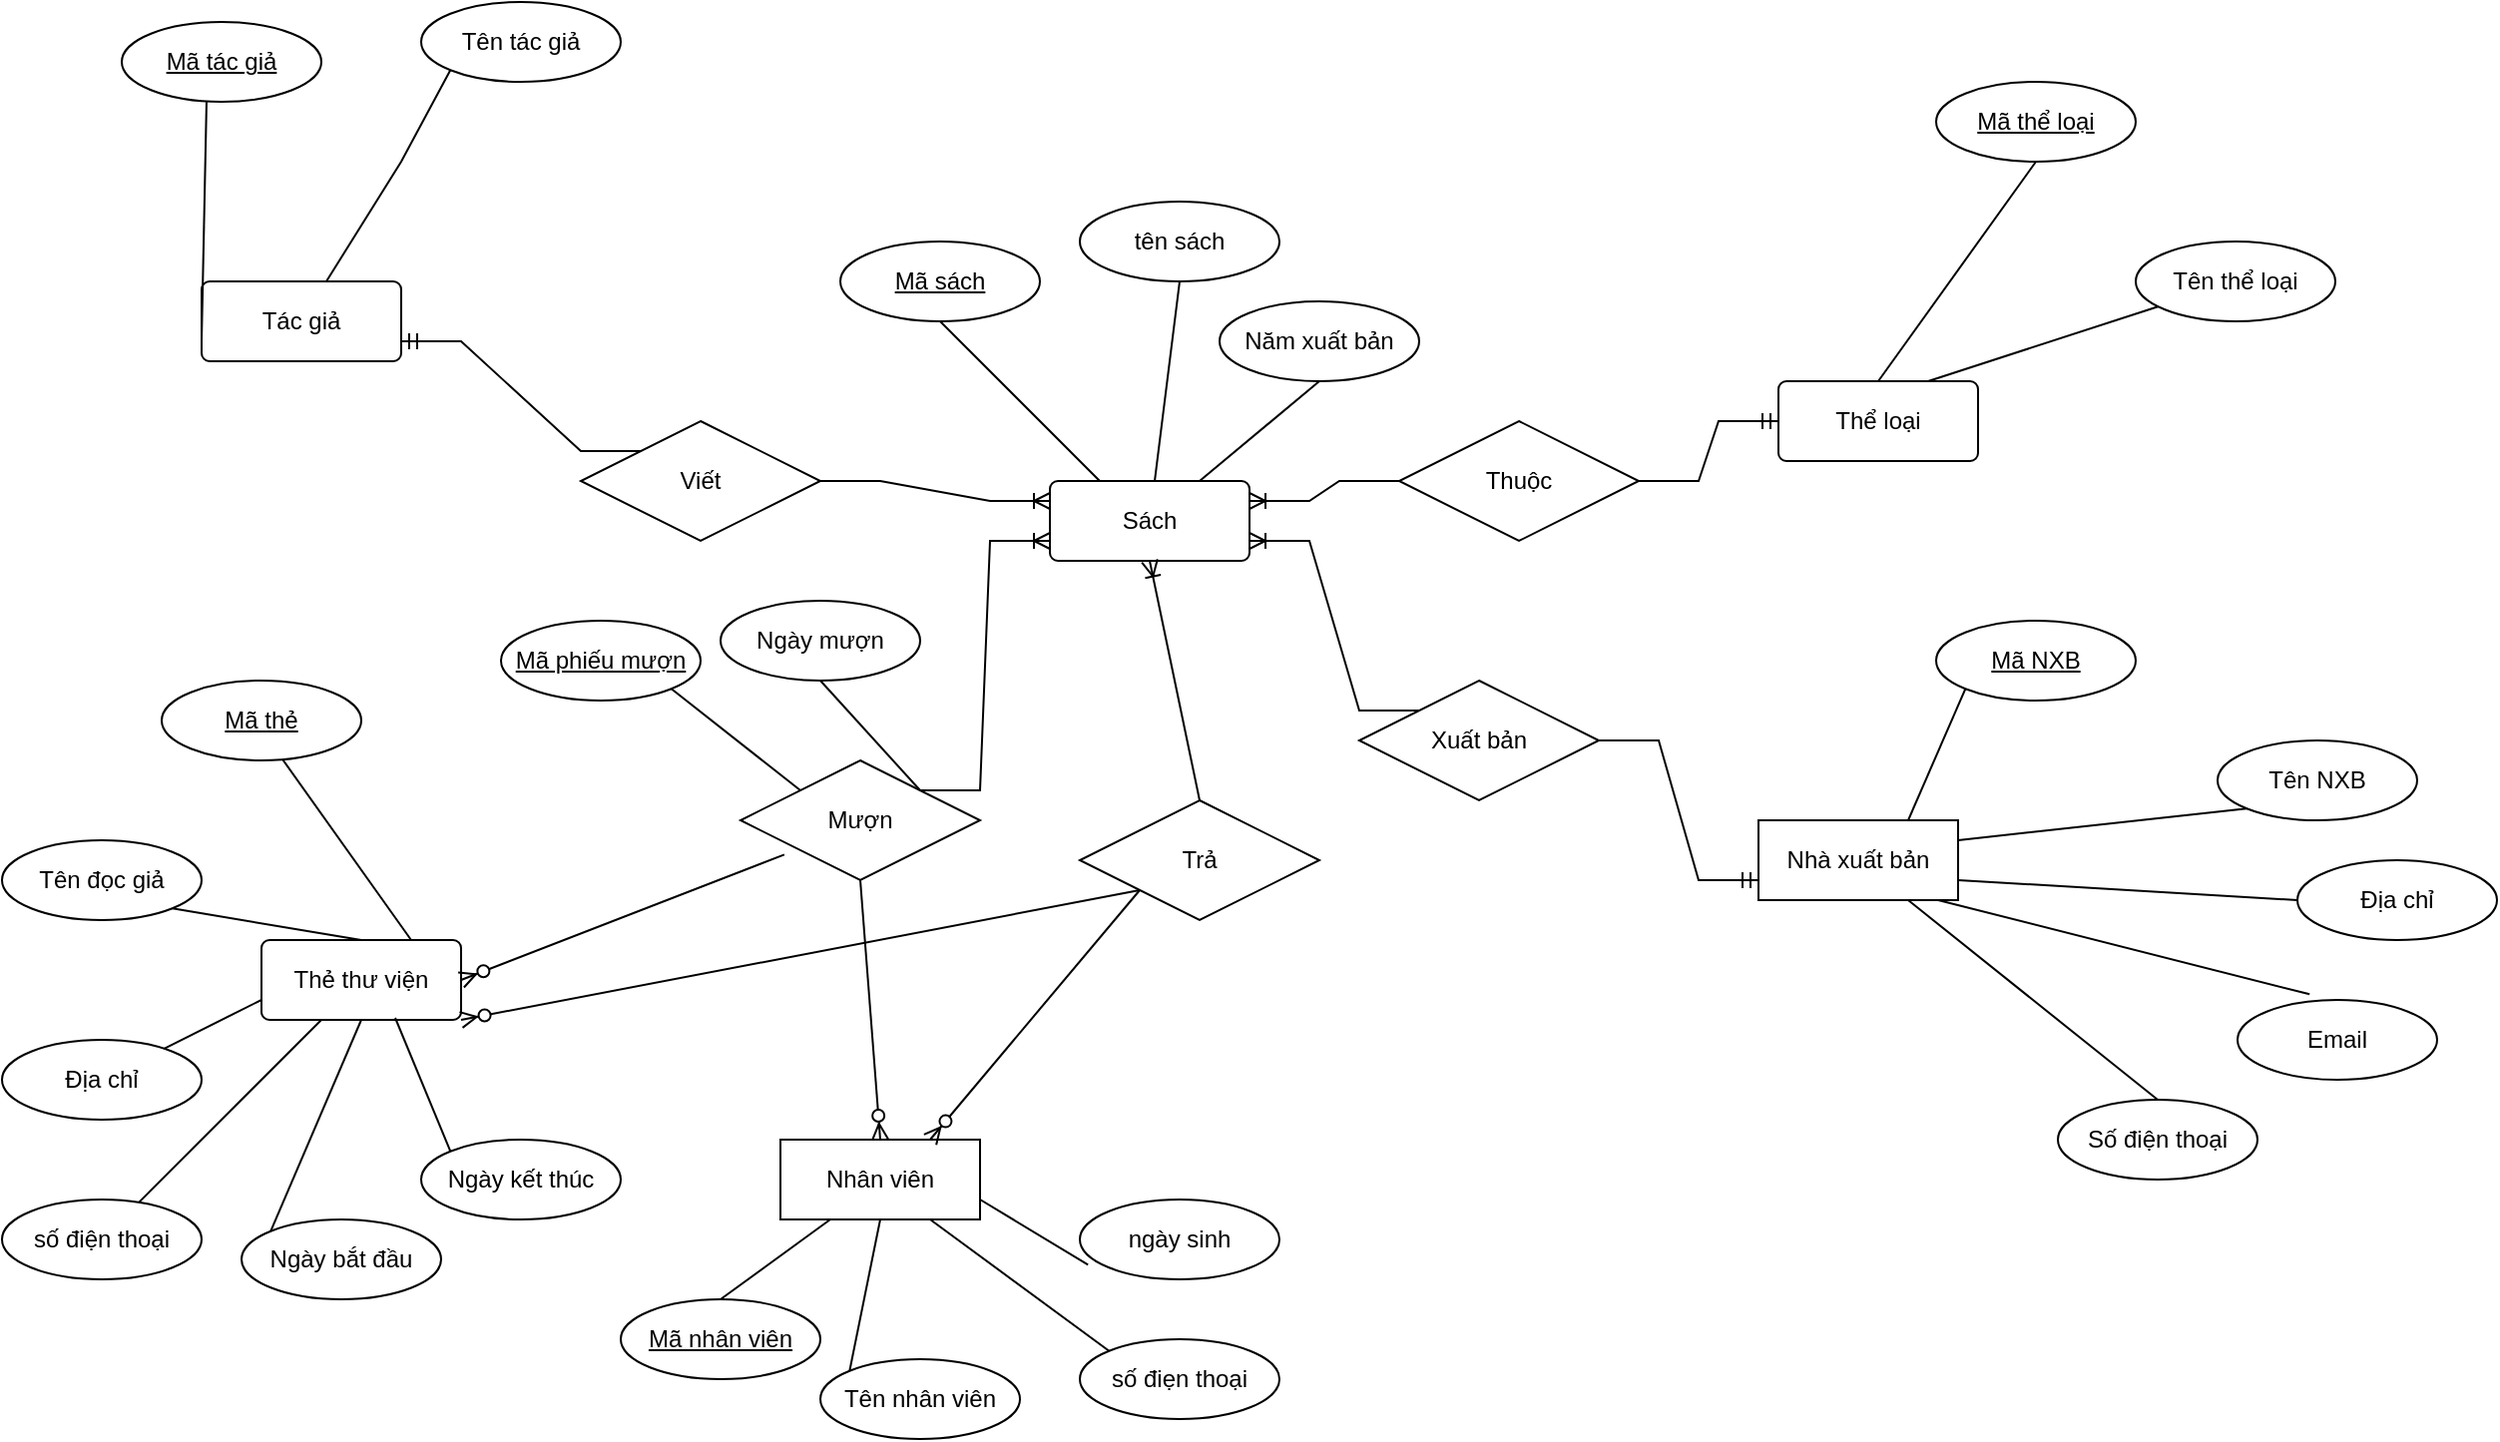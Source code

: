 <mxfile version="20.5.2" type="github">
  <diagram id="R2lEEEUBdFMjLlhIrx00" name="Page-1">
    <mxGraphModel dx="1615" dy="1440" grid="1" gridSize="10" guides="1" tooltips="1" connect="1" arrows="1" fold="1" page="1" pageScale="1" pageWidth="850" pageHeight="1100" math="0" shadow="0" extFonts="Permanent Marker^https://fonts.googleapis.com/css?family=Permanent+Marker">
      <root>
        <mxCell id="0" />
        <mxCell id="1" parent="0" />
        <mxCell id="h2YvXNAWj-AWCQ-xVeDG-2" value="Tác giả" style="rounded=1;arcSize=10;whiteSpace=wrap;html=1;align=center;" parent="1" vertex="1">
          <mxGeometry x="-50" y="160" width="100" height="40" as="geometry" />
        </mxCell>
        <mxCell id="h2YvXNAWj-AWCQ-xVeDG-11" value="" style="endArrow=none;html=1;rounded=0;entryX=0;entryY=0.75;entryDx=0;entryDy=0;exitX=0.425;exitY=0.974;exitDx=0;exitDy=0;exitPerimeter=0;" parent="1" source="h2YvXNAWj-AWCQ-xVeDG-76" target="h2YvXNAWj-AWCQ-xVeDG-2" edge="1">
          <mxGeometry relative="1" as="geometry">
            <mxPoint x="-50" y="90" as="sourcePoint" />
            <mxPoint x="140" y="129.5" as="targetPoint" />
          </mxGeometry>
        </mxCell>
        <mxCell id="h2YvXNAWj-AWCQ-xVeDG-12" value="" style="endArrow=none;html=1;rounded=0;entryX=0;entryY=1;entryDx=0;entryDy=0;" parent="1" source="h2YvXNAWj-AWCQ-xVeDG-2" target="tPYKt2HoXhi-4ujc2_---1" edge="1">
          <mxGeometry relative="1" as="geometry">
            <mxPoint x="155" y="210" as="sourcePoint" />
            <mxPoint x="80" y="50" as="targetPoint" />
            <Array as="points">
              <mxPoint x="50" y="100" />
            </Array>
          </mxGeometry>
        </mxCell>
        <mxCell id="h2YvXNAWj-AWCQ-xVeDG-15" value="Sách" style="rounded=1;arcSize=10;whiteSpace=wrap;html=1;align=center;" parent="1" vertex="1">
          <mxGeometry x="375" y="260" width="100" height="40" as="geometry" />
        </mxCell>
        <mxCell id="h2YvXNAWj-AWCQ-xVeDG-22" value="" style="endArrow=none;html=1;rounded=0;exitX=0.25;exitY=0;exitDx=0;exitDy=0;entryX=0.5;entryY=1;entryDx=0;entryDy=0;" parent="1" source="h2YvXNAWj-AWCQ-xVeDG-15" edge="1" target="tPYKt2HoXhi-4ujc2_---7">
          <mxGeometry relative="1" as="geometry">
            <mxPoint x="810" y="410" as="sourcePoint" />
            <mxPoint x="414.054" y="209.934" as="targetPoint" />
          </mxGeometry>
        </mxCell>
        <mxCell id="h2YvXNAWj-AWCQ-xVeDG-24" value="Thẻ thư viện" style="rounded=1;arcSize=10;whiteSpace=wrap;html=1;align=center;" parent="1" vertex="1">
          <mxGeometry x="-20" y="490" width="100" height="40" as="geometry" />
        </mxCell>
        <mxCell id="h2YvXNAWj-AWCQ-xVeDG-27" value="Địa chỉ" style="ellipse;whiteSpace=wrap;html=1;align=center;" parent="1" vertex="1">
          <mxGeometry x="-150" y="540" width="100" height="40" as="geometry" />
        </mxCell>
        <mxCell id="h2YvXNAWj-AWCQ-xVeDG-28" value="số điện thoại" style="ellipse;whiteSpace=wrap;html=1;align=center;" parent="1" vertex="1">
          <mxGeometry x="-150" y="620" width="100" height="40" as="geometry" />
        </mxCell>
        <mxCell id="h2YvXNAWj-AWCQ-xVeDG-29" value="" style="endArrow=none;html=1;rounded=0;entryX=0;entryY=0.75;entryDx=0;entryDy=0;" parent="1" source="h2YvXNAWj-AWCQ-xVeDG-27" target="h2YvXNAWj-AWCQ-xVeDG-24" edge="1">
          <mxGeometry relative="1" as="geometry">
            <mxPoint x="80" y="489.5" as="sourcePoint" />
            <mxPoint x="240" y="489.5" as="targetPoint" />
          </mxGeometry>
        </mxCell>
        <mxCell id="h2YvXNAWj-AWCQ-xVeDG-30" value="" style="endArrow=none;html=1;rounded=0;" parent="1" source="h2YvXNAWj-AWCQ-xVeDG-24" target="h2YvXNAWj-AWCQ-xVeDG-28" edge="1">
          <mxGeometry relative="1" as="geometry">
            <mxPoint x="255" y="570" as="sourcePoint" />
            <mxPoint x="415" y="570" as="targetPoint" />
          </mxGeometry>
        </mxCell>
        <mxCell id="h2YvXNAWj-AWCQ-xVeDG-31" value="" style="endArrow=none;html=1;rounded=0;exitX=0.5;exitY=0;exitDx=0;exitDy=0;entryX=1;entryY=1;entryDx=0;entryDy=0;" parent="1" source="h2YvXNAWj-AWCQ-xVeDG-24" target="h2YvXNAWj-AWCQ-xVeDG-100" edge="1">
          <mxGeometry relative="1" as="geometry">
            <mxPoint x="340" y="730" as="sourcePoint" />
            <mxPoint x="-47.367" y="470.449" as="targetPoint" />
          </mxGeometry>
        </mxCell>
        <mxCell id="h2YvXNAWj-AWCQ-xVeDG-32" value="" style="endArrow=none;html=1;rounded=0;exitX=0.75;exitY=0;exitDx=0;exitDy=0;entryX=0.602;entryY=0.974;entryDx=0;entryDy=0;entryPerimeter=0;" parent="1" source="h2YvXNAWj-AWCQ-xVeDG-24" target="h2YvXNAWj-AWCQ-xVeDG-79" edge="1">
          <mxGeometry relative="1" as="geometry">
            <mxPoint x="350" y="740" as="sourcePoint" />
            <mxPoint x="1.51" y="399.463" as="targetPoint" />
          </mxGeometry>
        </mxCell>
        <mxCell id="h2YvXNAWj-AWCQ-xVeDG-33" value="Thể loại" style="rounded=1;arcSize=10;whiteSpace=wrap;html=1;align=center;" parent="1" vertex="1">
          <mxGeometry x="740" y="210" width="100" height="40" as="geometry" />
        </mxCell>
        <mxCell id="h2YvXNAWj-AWCQ-xVeDG-34" value="Tên thể loại" style="ellipse;whiteSpace=wrap;html=1;align=center;" parent="1" vertex="1">
          <mxGeometry x="919" y="140" width="100" height="40" as="geometry" />
        </mxCell>
        <mxCell id="h2YvXNAWj-AWCQ-xVeDG-40" value="" style="endArrow=none;html=1;rounded=0;exitX=0.5;exitY=0;exitDx=0;exitDy=0;entryX=0.5;entryY=1;entryDx=0;entryDy=0;" parent="1" source="h2YvXNAWj-AWCQ-xVeDG-33" target="h2YvXNAWj-AWCQ-xVeDG-78" edge="1">
          <mxGeometry relative="1" as="geometry">
            <mxPoint x="950" y="420" as="sourcePoint" />
            <mxPoint x="870.619" y="128.6" as="targetPoint" />
          </mxGeometry>
        </mxCell>
        <mxCell id="h2YvXNAWj-AWCQ-xVeDG-41" value="" style="endArrow=none;html=1;rounded=0;exitX=0.75;exitY=0;exitDx=0;exitDy=0;" parent="1" source="h2YvXNAWj-AWCQ-xVeDG-33" target="h2YvXNAWj-AWCQ-xVeDG-34" edge="1">
          <mxGeometry relative="1" as="geometry">
            <mxPoint x="960" y="430" as="sourcePoint" />
            <mxPoint x="1120" y="430" as="targetPoint" />
          </mxGeometry>
        </mxCell>
        <mxCell id="h2YvXNAWj-AWCQ-xVeDG-61" value="" style="edgeStyle=entityRelationEdgeStyle;fontSize=12;html=1;endArrow=ERmandOne;rounded=0;exitX=0;exitY=0;exitDx=0;exitDy=0;entryX=1;entryY=0.75;entryDx=0;entryDy=0;" parent="1" source="h2YvXNAWj-AWCQ-xVeDG-67" target="h2YvXNAWj-AWCQ-xVeDG-2" edge="1">
          <mxGeometry width="100" height="100" relative="1" as="geometry">
            <mxPoint x="120" y="245" as="sourcePoint" />
            <mxPoint x="470" y="340" as="targetPoint" />
          </mxGeometry>
        </mxCell>
        <mxCell id="h2YvXNAWj-AWCQ-xVeDG-64" style="edgeStyle=orthogonalEdgeStyle;rounded=0;orthogonalLoop=1;jettySize=auto;html=1;exitX=0.5;exitY=1;exitDx=0;exitDy=0;" parent="1" edge="1">
          <mxGeometry relative="1" as="geometry">
            <mxPoint x="410" y="210" as="sourcePoint" />
            <mxPoint x="410" y="210" as="targetPoint" />
          </mxGeometry>
        </mxCell>
        <mxCell id="h2YvXNAWj-AWCQ-xVeDG-65" value="" style="edgeStyle=entityRelationEdgeStyle;fontSize=12;html=1;endArrow=ERoneToMany;rounded=0;entryX=1;entryY=0.25;entryDx=0;entryDy=0;" parent="1" source="h2YvXNAWj-AWCQ-xVeDG-68" target="h2YvXNAWj-AWCQ-xVeDG-15" edge="1">
          <mxGeometry width="100" height="100" relative="1" as="geometry">
            <mxPoint x="530" y="240" as="sourcePoint" />
            <mxPoint x="520" y="210" as="targetPoint" />
          </mxGeometry>
        </mxCell>
        <mxCell id="h2YvXNAWj-AWCQ-xVeDG-66" value="" style="edgeStyle=entityRelationEdgeStyle;fontSize=12;html=1;endArrow=ERmandOne;rounded=0;" parent="1" source="h2YvXNAWj-AWCQ-xVeDG-68" target="h2YvXNAWj-AWCQ-xVeDG-33" edge="1">
          <mxGeometry width="100" height="100" relative="1" as="geometry">
            <mxPoint x="670" y="240" as="sourcePoint" />
            <mxPoint x="420" y="360" as="targetPoint" />
          </mxGeometry>
        </mxCell>
        <mxCell id="h2YvXNAWj-AWCQ-xVeDG-67" value="Viết" style="shape=rhombus;perimeter=rhombusPerimeter;whiteSpace=wrap;html=1;align=center;" parent="1" vertex="1">
          <mxGeometry x="140" y="230" width="120" height="60" as="geometry" />
        </mxCell>
        <mxCell id="h2YvXNAWj-AWCQ-xVeDG-68" value="Thuộc" style="shape=rhombus;perimeter=rhombusPerimeter;whiteSpace=wrap;html=1;align=center;" parent="1" vertex="1">
          <mxGeometry x="550" y="230" width="120" height="60" as="geometry" />
        </mxCell>
        <mxCell id="h2YvXNAWj-AWCQ-xVeDG-69" value="Mượn" style="shape=rhombus;perimeter=rhombusPerimeter;whiteSpace=wrap;html=1;align=center;" parent="1" vertex="1">
          <mxGeometry x="220" y="400" width="120" height="60" as="geometry" />
        </mxCell>
        <mxCell id="h2YvXNAWj-AWCQ-xVeDG-70" value="" style="edgeStyle=entityRelationEdgeStyle;fontSize=12;html=1;endArrow=ERoneToMany;rounded=0;entryX=0;entryY=0.25;entryDx=0;entryDy=0;exitX=1;exitY=0.5;exitDx=0;exitDy=0;" parent="1" source="h2YvXNAWj-AWCQ-xVeDG-67" target="h2YvXNAWj-AWCQ-xVeDG-15" edge="1">
          <mxGeometry width="100" height="100" relative="1" as="geometry">
            <mxPoint x="320" y="460" as="sourcePoint" />
            <mxPoint x="420" y="360" as="targetPoint" />
          </mxGeometry>
        </mxCell>
        <mxCell id="h2YvXNAWj-AWCQ-xVeDG-71" value="" style="fontSize=12;html=1;endArrow=ERzeroToMany;endFill=1;rounded=0;exitX=0.183;exitY=0.786;exitDx=0;exitDy=0;entryX=1;entryY=0.5;entryDx=0;entryDy=0;exitPerimeter=0;" parent="1" source="h2YvXNAWj-AWCQ-xVeDG-69" target="h2YvXNAWj-AWCQ-xVeDG-24" edge="1">
          <mxGeometry width="100" height="100" relative="1" as="geometry">
            <mxPoint x="280" y="400" as="sourcePoint" />
            <mxPoint x="380" y="300" as="targetPoint" />
          </mxGeometry>
        </mxCell>
        <mxCell id="h2YvXNAWj-AWCQ-xVeDG-72" value="" style="edgeStyle=entityRelationEdgeStyle;fontSize=12;html=1;endArrow=ERoneToMany;rounded=0;entryX=0;entryY=0.75;entryDx=0;entryDy=0;exitX=1;exitY=0;exitDx=0;exitDy=0;" parent="1" source="h2YvXNAWj-AWCQ-xVeDG-69" target="h2YvXNAWj-AWCQ-xVeDG-15" edge="1">
          <mxGeometry width="100" height="100" relative="1" as="geometry">
            <mxPoint x="320" y="460" as="sourcePoint" />
            <mxPoint x="420" y="360" as="targetPoint" />
          </mxGeometry>
        </mxCell>
        <mxCell id="h2YvXNAWj-AWCQ-xVeDG-76" value="Mã tác giả" style="ellipse;whiteSpace=wrap;html=1;align=center;fontStyle=4;" parent="1" vertex="1">
          <mxGeometry x="-90" y="30" width="100" height="40" as="geometry" />
        </mxCell>
        <mxCell id="h2YvXNAWj-AWCQ-xVeDG-78" value="Mã thể loại" style="ellipse;whiteSpace=wrap;html=1;align=center;fontStyle=4;" parent="1" vertex="1">
          <mxGeometry x="819" y="60" width="100" height="40" as="geometry" />
        </mxCell>
        <mxCell id="h2YvXNAWj-AWCQ-xVeDG-79" value="Mã thẻ" style="ellipse;whiteSpace=wrap;html=1;align=center;fontStyle=4;" parent="1" vertex="1">
          <mxGeometry x="-70" y="360" width="100" height="40" as="geometry" />
        </mxCell>
        <mxCell id="h2YvXNAWj-AWCQ-xVeDG-83" value="Mã phiếu mượn" style="ellipse;whiteSpace=wrap;html=1;align=center;fontStyle=4;" parent="1" vertex="1">
          <mxGeometry x="100" y="330" width="100" height="40" as="geometry" />
        </mxCell>
        <mxCell id="h2YvXNAWj-AWCQ-xVeDG-89" value="" style="endArrow=none;html=1;rounded=0;entryX=1;entryY=1;entryDx=0;entryDy=0;exitX=0;exitY=0;exitDx=0;exitDy=0;" parent="1" source="h2YvXNAWj-AWCQ-xVeDG-69" target="h2YvXNAWj-AWCQ-xVeDG-83" edge="1">
          <mxGeometry relative="1" as="geometry">
            <mxPoint x="290" y="410" as="sourcePoint" />
            <mxPoint x="450" y="410" as="targetPoint" />
          </mxGeometry>
        </mxCell>
        <mxCell id="h2YvXNAWj-AWCQ-xVeDG-91" value="" style="endArrow=none;html=1;rounded=0;exitX=1;exitY=0;exitDx=0;exitDy=0;entryX=0.5;entryY=1;entryDx=0;entryDy=0;" parent="1" source="h2YvXNAWj-AWCQ-xVeDG-69" target="tPYKt2HoXhi-4ujc2_---12" edge="1">
          <mxGeometry relative="1" as="geometry">
            <mxPoint x="290" y="410" as="sourcePoint" />
            <mxPoint x="304.645" y="485.858" as="targetPoint" />
          </mxGeometry>
        </mxCell>
        <mxCell id="h2YvXNAWj-AWCQ-xVeDG-93" value="Nhà xuất bản" style="whiteSpace=wrap;html=1;align=center;" parent="1" vertex="1">
          <mxGeometry x="730" y="430" width="100" height="40" as="geometry" />
        </mxCell>
        <mxCell id="h2YvXNAWj-AWCQ-xVeDG-94" value="Xuất bản" style="shape=rhombus;perimeter=rhombusPerimeter;whiteSpace=wrap;html=1;align=center;" parent="1" vertex="1">
          <mxGeometry x="530" y="360" width="120" height="60" as="geometry" />
        </mxCell>
        <mxCell id="h2YvXNAWj-AWCQ-xVeDG-95" value="" style="edgeStyle=entityRelationEdgeStyle;fontSize=12;html=1;endArrow=ERmandOne;rounded=0;entryX=0;entryY=0.75;entryDx=0;entryDy=0;" parent="1" source="h2YvXNAWj-AWCQ-xVeDG-94" target="h2YvXNAWj-AWCQ-xVeDG-93" edge="1">
          <mxGeometry width="100" height="100" relative="1" as="geometry">
            <mxPoint x="690" y="450" as="sourcePoint" />
            <mxPoint x="420" y="360" as="targetPoint" />
          </mxGeometry>
        </mxCell>
        <mxCell id="h2YvXNAWj-AWCQ-xVeDG-96" value="" style="edgeStyle=entityRelationEdgeStyle;fontSize=12;html=1;endArrow=ERoneToMany;rounded=0;exitX=0;exitY=0;exitDx=0;exitDy=0;entryX=1;entryY=0.75;entryDx=0;entryDy=0;" parent="1" source="h2YvXNAWj-AWCQ-xVeDG-94" target="h2YvXNAWj-AWCQ-xVeDG-15" edge="1">
          <mxGeometry width="100" height="100" relative="1" as="geometry">
            <mxPoint x="320" y="460" as="sourcePoint" />
            <mxPoint x="570" y="310" as="targetPoint" />
          </mxGeometry>
        </mxCell>
        <mxCell id="h2YvXNAWj-AWCQ-xVeDG-100" value="Tên đọc giả" style="ellipse;whiteSpace=wrap;html=1;align=center;" parent="1" vertex="1">
          <mxGeometry x="-150" y="440" width="100" height="40" as="geometry" />
        </mxCell>
        <mxCell id="h2YvXNAWj-AWCQ-xVeDG-101" value="Tên NXB" style="ellipse;whiteSpace=wrap;html=1;align=center;" parent="1" vertex="1">
          <mxGeometry x="960" y="390" width="100" height="40" as="geometry" />
        </mxCell>
        <mxCell id="h2YvXNAWj-AWCQ-xVeDG-102" value="Địa chỉ" style="ellipse;whiteSpace=wrap;html=1;align=center;" parent="1" vertex="1">
          <mxGeometry x="1000" y="450" width="100" height="40" as="geometry" />
        </mxCell>
        <mxCell id="h2YvXNAWj-AWCQ-xVeDG-103" value="Email" style="ellipse;whiteSpace=wrap;html=1;align=center;" parent="1" vertex="1">
          <mxGeometry x="970" y="520" width="100" height="40" as="geometry" />
        </mxCell>
        <mxCell id="h2YvXNAWj-AWCQ-xVeDG-104" value="Mã NXB" style="ellipse;whiteSpace=wrap;html=1;align=center;fontStyle=4;" parent="1" vertex="1">
          <mxGeometry x="819" y="330" width="100" height="40" as="geometry" />
        </mxCell>
        <mxCell id="h2YvXNAWj-AWCQ-xVeDG-105" value="Số điện thoại" style="ellipse;whiteSpace=wrap;html=1;align=center;" parent="1" vertex="1">
          <mxGeometry x="880" y="570" width="100" height="40" as="geometry" />
        </mxCell>
        <mxCell id="h2YvXNAWj-AWCQ-xVeDG-106" value="" style="endArrow=none;html=1;rounded=0;entryX=0;entryY=1;entryDx=0;entryDy=0;exitX=0.75;exitY=0;exitDx=0;exitDy=0;" parent="1" source="h2YvXNAWj-AWCQ-xVeDG-93" target="h2YvXNAWj-AWCQ-xVeDG-104" edge="1">
          <mxGeometry relative="1" as="geometry">
            <mxPoint x="290" y="400" as="sourcePoint" />
            <mxPoint x="450" y="400" as="targetPoint" />
          </mxGeometry>
        </mxCell>
        <mxCell id="h2YvXNAWj-AWCQ-xVeDG-107" value="" style="endArrow=none;html=1;rounded=0;entryX=0;entryY=1;entryDx=0;entryDy=0;exitX=1;exitY=0.25;exitDx=0;exitDy=0;" parent="1" source="h2YvXNAWj-AWCQ-xVeDG-93" target="h2YvXNAWj-AWCQ-xVeDG-101" edge="1">
          <mxGeometry relative="1" as="geometry">
            <mxPoint x="300" y="410.0" as="sourcePoint" />
            <mxPoint x="460" y="410.0" as="targetPoint" />
          </mxGeometry>
        </mxCell>
        <mxCell id="h2YvXNAWj-AWCQ-xVeDG-108" value="" style="endArrow=none;html=1;rounded=0;entryX=0;entryY=0.5;entryDx=0;entryDy=0;exitX=1;exitY=0.75;exitDx=0;exitDy=0;" parent="1" source="h2YvXNAWj-AWCQ-xVeDG-93" target="h2YvXNAWj-AWCQ-xVeDG-102" edge="1">
          <mxGeometry relative="1" as="geometry">
            <mxPoint x="310" y="420.0" as="sourcePoint" />
            <mxPoint x="470" y="420.0" as="targetPoint" />
          </mxGeometry>
        </mxCell>
        <mxCell id="h2YvXNAWj-AWCQ-xVeDG-109" value="" style="endArrow=none;html=1;rounded=0;entryX=0.361;entryY=-0.071;entryDx=0;entryDy=0;entryPerimeter=0;exitX=0.9;exitY=1;exitDx=0;exitDy=0;exitPerimeter=0;" parent="1" source="h2YvXNAWj-AWCQ-xVeDG-93" target="h2YvXNAWj-AWCQ-xVeDG-103" edge="1">
          <mxGeometry relative="1" as="geometry">
            <mxPoint x="320" y="430.0" as="sourcePoint" />
            <mxPoint x="480" y="430.0" as="targetPoint" />
          </mxGeometry>
        </mxCell>
        <mxCell id="h2YvXNAWj-AWCQ-xVeDG-110" value="" style="endArrow=none;html=1;rounded=0;entryX=0.5;entryY=0;entryDx=0;entryDy=0;exitX=0.75;exitY=1;exitDx=0;exitDy=0;" parent="1" source="h2YvXNAWj-AWCQ-xVeDG-93" target="h2YvXNAWj-AWCQ-xVeDG-105" edge="1">
          <mxGeometry relative="1" as="geometry">
            <mxPoint x="330" y="440.0" as="sourcePoint" />
            <mxPoint x="490" y="440.0" as="targetPoint" />
          </mxGeometry>
        </mxCell>
        <mxCell id="tPYKt2HoXhi-4ujc2_---1" value="Tên tác giả" style="ellipse;whiteSpace=wrap;html=1;align=center;" vertex="1" parent="1">
          <mxGeometry x="60" y="20" width="100" height="40" as="geometry" />
        </mxCell>
        <mxCell id="tPYKt2HoXhi-4ujc2_---3" value="Ngày bắt đầu" style="ellipse;whiteSpace=wrap;html=1;align=center;" vertex="1" parent="1">
          <mxGeometry x="-30" y="630" width="100" height="40" as="geometry" />
        </mxCell>
        <mxCell id="tPYKt2HoXhi-4ujc2_---4" value="" style="endArrow=none;html=1;rounded=0;exitX=0.5;exitY=1;exitDx=0;exitDy=0;entryX=0;entryY=0;entryDx=0;entryDy=0;" edge="1" parent="1" source="h2YvXNAWj-AWCQ-xVeDG-24" target="tPYKt2HoXhi-4ujc2_---3">
          <mxGeometry relative="1" as="geometry">
            <mxPoint x="40.002" y="540" as="sourcePoint" />
            <mxPoint x="-15.739" y="630.58" as="targetPoint" />
          </mxGeometry>
        </mxCell>
        <mxCell id="tPYKt2HoXhi-4ujc2_---5" value="Ngày kết thúc" style="ellipse;whiteSpace=wrap;html=1;align=center;" vertex="1" parent="1">
          <mxGeometry x="60" y="590" width="100" height="40" as="geometry" />
        </mxCell>
        <mxCell id="tPYKt2HoXhi-4ujc2_---6" value="" style="endArrow=none;html=1;rounded=0;exitX=0.67;exitY=0.975;exitDx=0;exitDy=0;entryX=0;entryY=0;entryDx=0;entryDy=0;exitPerimeter=0;" edge="1" parent="1" source="h2YvXNAWj-AWCQ-xVeDG-24" target="tPYKt2HoXhi-4ujc2_---5">
          <mxGeometry relative="1" as="geometry">
            <mxPoint x="40" y="540" as="sourcePoint" />
            <mxPoint x="-5.355" y="645.858" as="targetPoint" />
          </mxGeometry>
        </mxCell>
        <mxCell id="tPYKt2HoXhi-4ujc2_---7" value="Mã sách" style="ellipse;whiteSpace=wrap;html=1;align=center;fontStyle=4;" vertex="1" parent="1">
          <mxGeometry x="270" y="140" width="100" height="40" as="geometry" />
        </mxCell>
        <mxCell id="tPYKt2HoXhi-4ujc2_---8" value="tên sách" style="ellipse;whiteSpace=wrap;html=1;align=center;" vertex="1" parent="1">
          <mxGeometry x="390" y="120" width="100" height="40" as="geometry" />
        </mxCell>
        <mxCell id="tPYKt2HoXhi-4ujc2_---9" value="" style="endArrow=none;html=1;rounded=0;entryX=0.5;entryY=1;entryDx=0;entryDy=0;" edge="1" parent="1" source="h2YvXNAWj-AWCQ-xVeDG-15" target="tPYKt2HoXhi-4ujc2_---8">
          <mxGeometry relative="1" as="geometry">
            <mxPoint x="435" y="270" as="sourcePoint" />
            <mxPoint x="424.054" y="219.934" as="targetPoint" />
          </mxGeometry>
        </mxCell>
        <mxCell id="tPYKt2HoXhi-4ujc2_---10" value="Năm xuất bản" style="ellipse;whiteSpace=wrap;html=1;align=center;" vertex="1" parent="1">
          <mxGeometry x="460" y="170" width="100" height="40" as="geometry" />
        </mxCell>
        <mxCell id="tPYKt2HoXhi-4ujc2_---11" value="" style="endArrow=none;html=1;rounded=0;exitX=0.75;exitY=0;exitDx=0;exitDy=0;entryX=0.5;entryY=1;entryDx=0;entryDy=0;" edge="1" parent="1" target="tPYKt2HoXhi-4ujc2_---10" source="h2YvXNAWj-AWCQ-xVeDG-15">
          <mxGeometry relative="1" as="geometry">
            <mxPoint x="510" y="260" as="sourcePoint" />
            <mxPoint x="484.054" y="219.934" as="targetPoint" />
          </mxGeometry>
        </mxCell>
        <mxCell id="tPYKt2HoXhi-4ujc2_---12" value="Ngày mượn" style="ellipse;whiteSpace=wrap;html=1;align=center;" vertex="1" parent="1">
          <mxGeometry x="210" y="320" width="100" height="40" as="geometry" />
        </mxCell>
        <mxCell id="tPYKt2HoXhi-4ujc2_---14" value="Nhân viên" style="whiteSpace=wrap;html=1;align=center;" vertex="1" parent="1">
          <mxGeometry x="240" y="590" width="100" height="40" as="geometry" />
        </mxCell>
        <mxCell id="tPYKt2HoXhi-4ujc2_---15" value="Trả" style="shape=rhombus;perimeter=rhombusPerimeter;whiteSpace=wrap;html=1;align=center;" vertex="1" parent="1">
          <mxGeometry x="390" y="420" width="120" height="60" as="geometry" />
        </mxCell>
        <mxCell id="tPYKt2HoXhi-4ujc2_---17" value="" style="fontSize=12;html=1;endArrow=ERzeroToMany;endFill=1;rounded=0;exitX=0;exitY=1;exitDx=0;exitDy=0;entryX=1;entryY=1;entryDx=0;entryDy=0;" edge="1" parent="1" source="tPYKt2HoXhi-4ujc2_---15" target="h2YvXNAWj-AWCQ-xVeDG-24">
          <mxGeometry width="100" height="100" relative="1" as="geometry">
            <mxPoint x="280.0" y="480.0" as="sourcePoint" />
            <mxPoint x="138.04" y="472.84" as="targetPoint" />
          </mxGeometry>
        </mxCell>
        <mxCell id="tPYKt2HoXhi-4ujc2_---18" value="" style="fontSize=12;html=1;endArrow=ERzeroToMany;endFill=1;rounded=0;entryX=0.5;entryY=0;entryDx=0;entryDy=0;exitX=0.5;exitY=1;exitDx=0;exitDy=0;" edge="1" parent="1" source="h2YvXNAWj-AWCQ-xVeDG-69" target="tPYKt2HoXhi-4ujc2_---14">
          <mxGeometry width="100" height="100" relative="1" as="geometry">
            <mxPoint x="430" y="590" as="sourcePoint" />
            <mxPoint x="530" y="490" as="targetPoint" />
          </mxGeometry>
        </mxCell>
        <mxCell id="tPYKt2HoXhi-4ujc2_---19" value="" style="fontSize=12;html=1;endArrow=ERzeroToMany;endFill=1;rounded=0;entryX=0.75;entryY=0;entryDx=0;entryDy=0;exitX=0;exitY=1;exitDx=0;exitDy=0;" edge="1" parent="1" source="tPYKt2HoXhi-4ujc2_---15" target="tPYKt2HoXhi-4ujc2_---14">
          <mxGeometry width="100" height="100" relative="1" as="geometry">
            <mxPoint x="290.0" y="470.0" as="sourcePoint" />
            <mxPoint x="300.0" y="600.0" as="targetPoint" />
          </mxGeometry>
        </mxCell>
        <mxCell id="tPYKt2HoXhi-4ujc2_---20" value="" style="fontSize=12;html=1;endArrow=ERoneToMany;rounded=0;entryX=0.5;entryY=1;entryDx=0;entryDy=0;exitX=0.5;exitY=0;exitDx=0;exitDy=0;" edge="1" parent="1" source="tPYKt2HoXhi-4ujc2_---15" target="h2YvXNAWj-AWCQ-xVeDG-15">
          <mxGeometry width="100" height="100" relative="1" as="geometry">
            <mxPoint x="430" y="590" as="sourcePoint" />
            <mxPoint x="530" y="490" as="targetPoint" />
          </mxGeometry>
        </mxCell>
        <mxCell id="tPYKt2HoXhi-4ujc2_---21" value="Mã nhân viên" style="ellipse;whiteSpace=wrap;html=1;align=center;fontStyle=4;" vertex="1" parent="1">
          <mxGeometry x="160" y="670" width="100" height="40" as="geometry" />
        </mxCell>
        <mxCell id="tPYKt2HoXhi-4ujc2_---22" value="" style="endArrow=none;html=1;rounded=0;exitX=0.25;exitY=1;exitDx=0;exitDy=0;entryX=0.5;entryY=0;entryDx=0;entryDy=0;" edge="1" parent="1" source="tPYKt2HoXhi-4ujc2_---14" target="tPYKt2HoXhi-4ujc2_---21">
          <mxGeometry relative="1" as="geometry">
            <mxPoint x="400" y="540" as="sourcePoint" />
            <mxPoint x="560" y="540" as="targetPoint" />
          </mxGeometry>
        </mxCell>
        <mxCell id="tPYKt2HoXhi-4ujc2_---24" value="ngày sinh" style="ellipse;whiteSpace=wrap;html=1;align=center;" vertex="1" parent="1">
          <mxGeometry x="390" y="620" width="100" height="40" as="geometry" />
        </mxCell>
        <mxCell id="tPYKt2HoXhi-4ujc2_---25" value="số điẹn thoại" style="ellipse;whiteSpace=wrap;html=1;align=center;" vertex="1" parent="1">
          <mxGeometry x="390" y="690" width="100" height="40" as="geometry" />
        </mxCell>
        <mxCell id="tPYKt2HoXhi-4ujc2_---26" value="Tên nhân viên" style="ellipse;whiteSpace=wrap;html=1;align=center;" vertex="1" parent="1">
          <mxGeometry x="260" y="700" width="100" height="40" as="geometry" />
        </mxCell>
        <mxCell id="tPYKt2HoXhi-4ujc2_---27" value="" style="endArrow=none;html=1;rounded=0;entryX=0;entryY=0;entryDx=0;entryDy=0;exitX=0.5;exitY=1;exitDx=0;exitDy=0;" edge="1" parent="1" source="tPYKt2HoXhi-4ujc2_---14" target="tPYKt2HoXhi-4ujc2_---26">
          <mxGeometry relative="1" as="geometry">
            <mxPoint x="400" y="540" as="sourcePoint" />
            <mxPoint x="560" y="540" as="targetPoint" />
          </mxGeometry>
        </mxCell>
        <mxCell id="tPYKt2HoXhi-4ujc2_---28" value="" style="endArrow=none;html=1;rounded=0;entryX=0;entryY=0;entryDx=0;entryDy=0;exitX=0.75;exitY=1;exitDx=0;exitDy=0;" edge="1" parent="1" source="tPYKt2HoXhi-4ujc2_---14" target="tPYKt2HoXhi-4ujc2_---25">
          <mxGeometry relative="1" as="geometry">
            <mxPoint x="310" y="640" as="sourcePoint" />
            <mxPoint x="284.97" y="715.729" as="targetPoint" />
          </mxGeometry>
        </mxCell>
        <mxCell id="tPYKt2HoXhi-4ujc2_---29" value="" style="endArrow=none;html=1;rounded=0;entryX=0.041;entryY=0.818;entryDx=0;entryDy=0;exitX=1;exitY=0.75;exitDx=0;exitDy=0;entryPerimeter=0;" edge="1" parent="1" source="tPYKt2HoXhi-4ujc2_---14" target="tPYKt2HoXhi-4ujc2_---24">
          <mxGeometry relative="1" as="geometry">
            <mxPoint x="310.0" y="650" as="sourcePoint" />
            <mxPoint x="294.97" y="725.729" as="targetPoint" />
          </mxGeometry>
        </mxCell>
      </root>
    </mxGraphModel>
  </diagram>
</mxfile>
